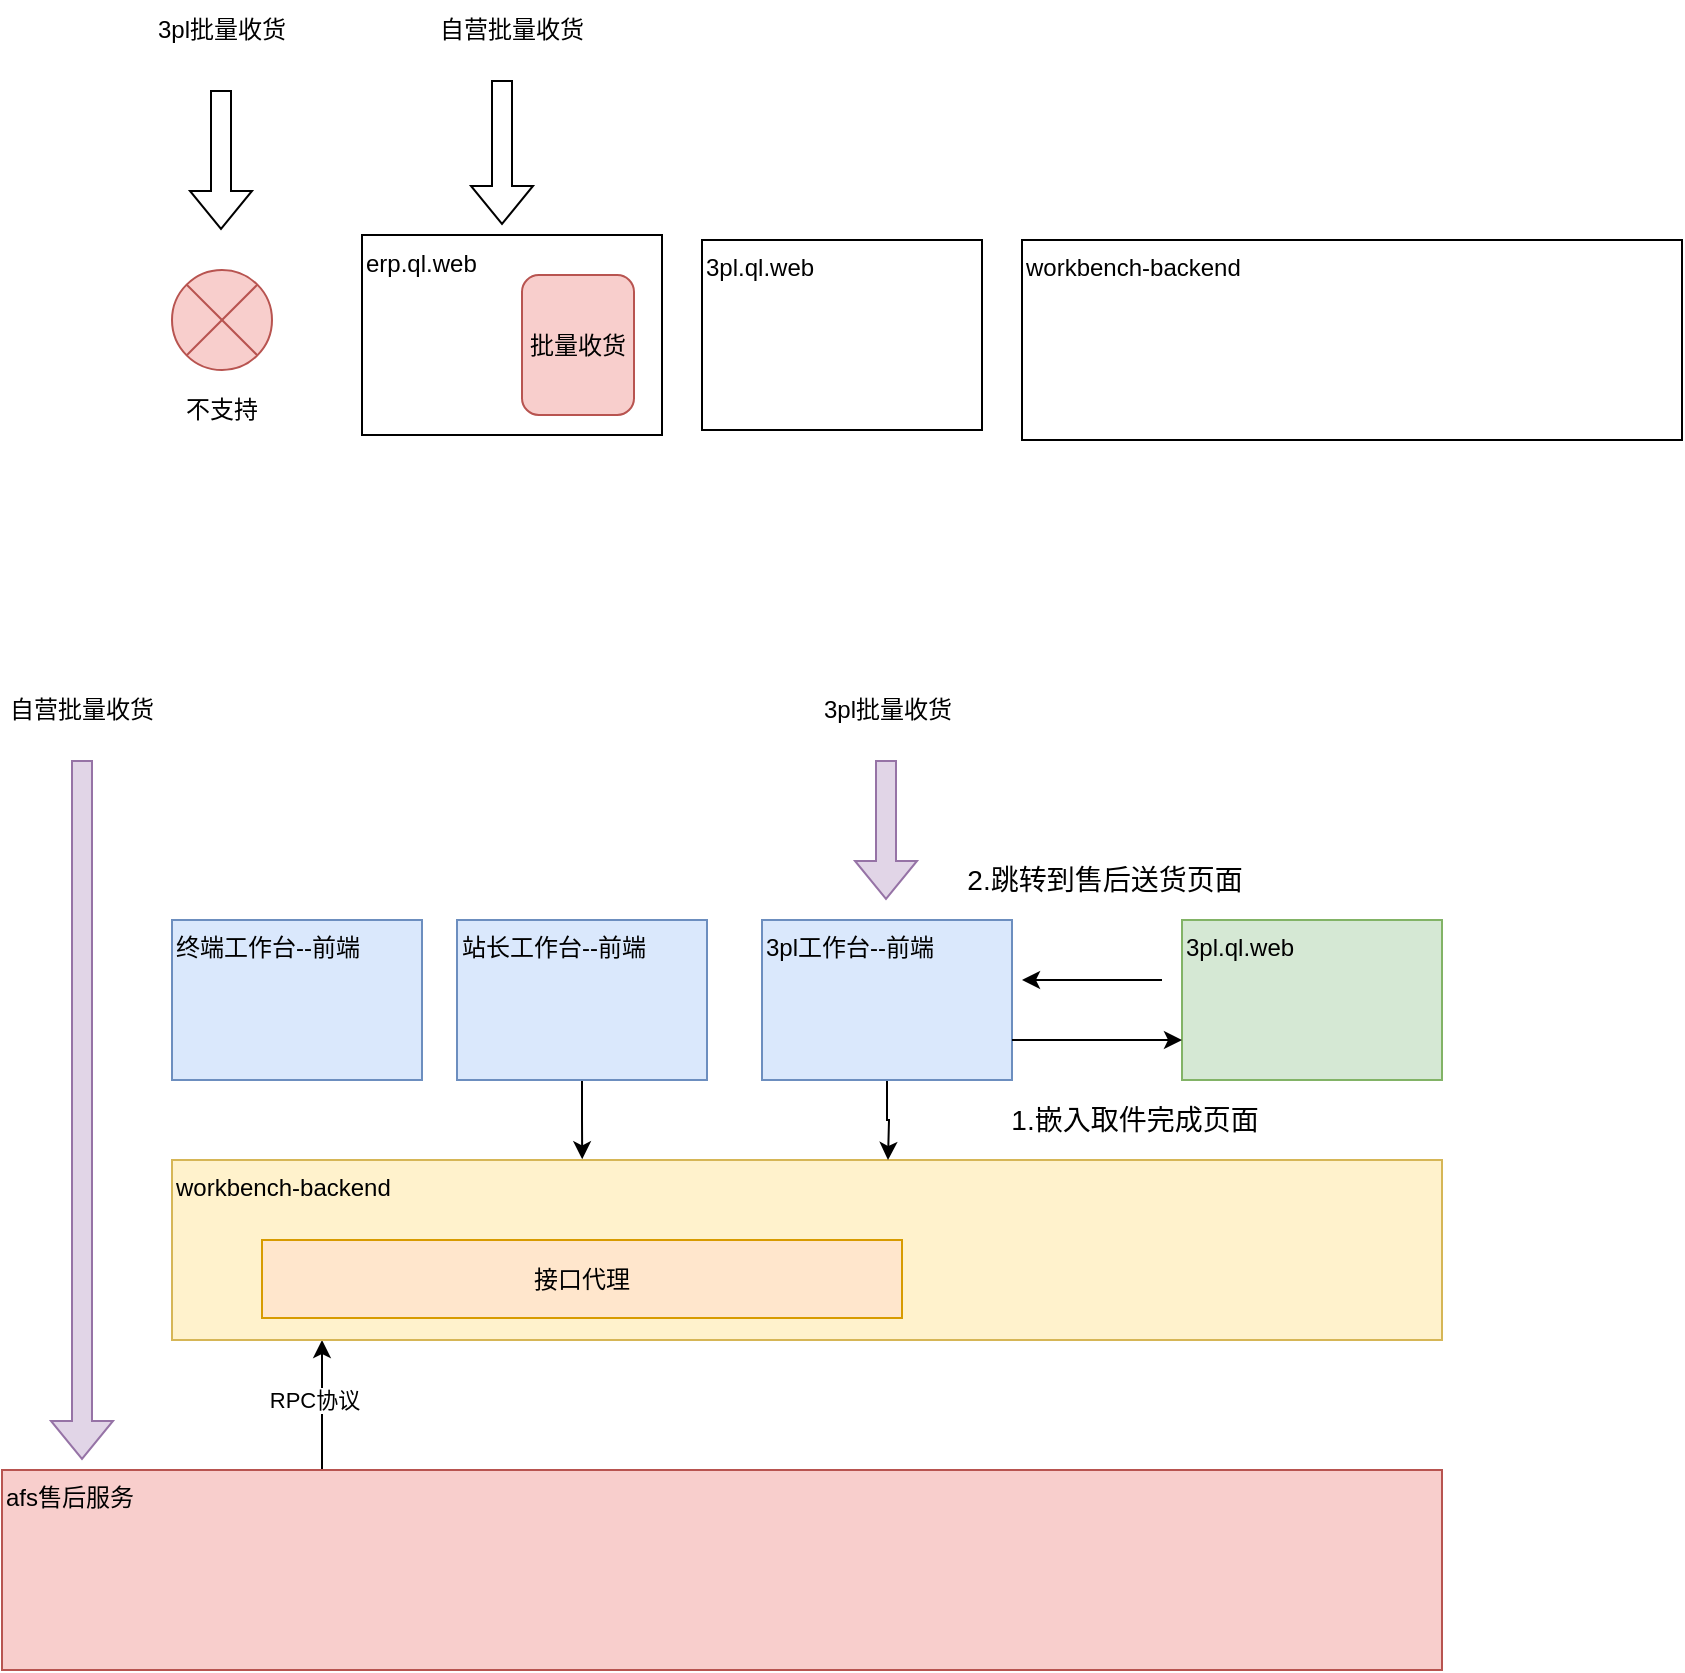 <mxfile version="21.6.8" type="github">
  <diagram name="第 1 页" id="qFpGvzaHprqfMkJgdwMV">
    <mxGraphModel dx="2396" dy="820" grid="1" gridSize="10" guides="1" tooltips="1" connect="1" arrows="1" fold="1" page="1" pageScale="1" pageWidth="827" pageHeight="1169" math="0" shadow="0">
      <root>
        <mxCell id="0" />
        <mxCell id="1" parent="0" />
        <mxCell id="-93Qaf93hbT0Tz9RRjwY-1" value="erp.ql.web" style="rounded=0;whiteSpace=wrap;html=1;verticalAlign=top;align=left;" vertex="1" parent="1">
          <mxGeometry x="-330" y="687.5" width="150" height="100" as="geometry" />
        </mxCell>
        <mxCell id="-93Qaf93hbT0Tz9RRjwY-2" value="3pl.ql.web" style="rounded=0;whiteSpace=wrap;html=1;verticalAlign=top;align=left;" vertex="1" parent="1">
          <mxGeometry x="-160" y="690" width="140" height="95" as="geometry" />
        </mxCell>
        <mxCell id="-93Qaf93hbT0Tz9RRjwY-3" value="workbench-backend" style="rounded=0;whiteSpace=wrap;html=1;align=left;verticalAlign=top;" vertex="1" parent="1">
          <mxGeometry y="690" width="330" height="100" as="geometry" />
        </mxCell>
        <mxCell id="-93Qaf93hbT0Tz9RRjwY-4" value="批量收货" style="rounded=1;whiteSpace=wrap;html=1;fillColor=#f8cecc;strokeColor=#b85450;" vertex="1" parent="1">
          <mxGeometry x="-250" y="707.5" width="56" height="70" as="geometry" />
        </mxCell>
        <mxCell id="-93Qaf93hbT0Tz9RRjwY-7" value="" style="shape=flexArrow;endArrow=classic;html=1;rounded=0;" edge="1" parent="1">
          <mxGeometry width="50" height="50" relative="1" as="geometry">
            <mxPoint x="-260" y="610" as="sourcePoint" />
            <mxPoint x="-260" y="682.5" as="targetPoint" />
          </mxGeometry>
        </mxCell>
        <mxCell id="-93Qaf93hbT0Tz9RRjwY-8" value="" style="shape=flexArrow;endArrow=classic;html=1;rounded=0;" edge="1" parent="1">
          <mxGeometry width="50" height="50" relative="1" as="geometry">
            <mxPoint x="-400.5" y="615" as="sourcePoint" />
            <mxPoint x="-400.5" y="685" as="targetPoint" />
          </mxGeometry>
        </mxCell>
        <mxCell id="-93Qaf93hbT0Tz9RRjwY-9" value="3pl批量收货" style="text;html=1;strokeColor=none;fillColor=none;align=center;verticalAlign=middle;whiteSpace=wrap;rounded=0;" vertex="1" parent="1">
          <mxGeometry x="-440" y="570" width="80" height="30" as="geometry" />
        </mxCell>
        <mxCell id="-93Qaf93hbT0Tz9RRjwY-10" value="自营批量收货" style="text;html=1;strokeColor=none;fillColor=none;align=center;verticalAlign=middle;whiteSpace=wrap;rounded=0;" vertex="1" parent="1">
          <mxGeometry x="-295" y="570" width="80" height="30" as="geometry" />
        </mxCell>
        <mxCell id="-93Qaf93hbT0Tz9RRjwY-11" value="" style="shape=sumEllipse;perimeter=ellipsePerimeter;whiteSpace=wrap;html=1;backgroundOutline=1;fillColor=#f8cecc;strokeColor=#b85450;" vertex="1" parent="1">
          <mxGeometry x="-425" y="705" width="50" height="50" as="geometry" />
        </mxCell>
        <mxCell id="-93Qaf93hbT0Tz9RRjwY-12" value="不支持" style="text;html=1;strokeColor=none;fillColor=none;align=center;verticalAlign=middle;whiteSpace=wrap;rounded=0;" vertex="1" parent="1">
          <mxGeometry x="-440" y="760" width="80" height="30" as="geometry" />
        </mxCell>
        <mxCell id="-93Qaf93hbT0Tz9RRjwY-27" value="" style="edgeStyle=orthogonalEdgeStyle;rounded=0;orthogonalLoop=1;jettySize=auto;html=1;" edge="1" parent="1" source="-93Qaf93hbT0Tz9RRjwY-13" target="-93Qaf93hbT0Tz9RRjwY-15">
          <mxGeometry relative="1" as="geometry">
            <Array as="points">
              <mxPoint x="-350" y="1250" />
              <mxPoint x="-350" y="1250" />
            </Array>
          </mxGeometry>
        </mxCell>
        <mxCell id="-93Qaf93hbT0Tz9RRjwY-40" value="RPC协议" style="edgeLabel;html=1;align=center;verticalAlign=middle;resizable=0;points=[];" vertex="1" connectable="0" parent="-93Qaf93hbT0Tz9RRjwY-27">
          <mxGeometry x="0.075" y="4" relative="1" as="geometry">
            <mxPoint as="offset" />
          </mxGeometry>
        </mxCell>
        <mxCell id="-93Qaf93hbT0Tz9RRjwY-13" value="afs售后服务" style="rounded=0;whiteSpace=wrap;html=1;verticalAlign=top;align=left;fillColor=#f8cecc;strokeColor=#b85450;" vertex="1" parent="1">
          <mxGeometry x="-510" y="1305" width="720" height="100" as="geometry" />
        </mxCell>
        <mxCell id="-93Qaf93hbT0Tz9RRjwY-14" value="3pl.ql.web" style="rounded=0;whiteSpace=wrap;html=1;verticalAlign=top;align=left;fillColor=#d5e8d4;strokeColor=#82b366;" vertex="1" parent="1">
          <mxGeometry x="80" y="1030" width="130" height="80" as="geometry" />
        </mxCell>
        <mxCell id="-93Qaf93hbT0Tz9RRjwY-15" value="workbench-backend" style="rounded=0;whiteSpace=wrap;html=1;align=left;verticalAlign=top;fillColor=#fff2cc;strokeColor=#d6b656;" vertex="1" parent="1">
          <mxGeometry x="-425" y="1150" width="635" height="90" as="geometry" />
        </mxCell>
        <mxCell id="-93Qaf93hbT0Tz9RRjwY-18" value="终端工作台--前端" style="rounded=0;whiteSpace=wrap;html=1;align=left;verticalAlign=top;fillColor=#dae8fc;strokeColor=#6c8ebf;" vertex="1" parent="1">
          <mxGeometry x="-425" y="1030" width="125" height="80" as="geometry" />
        </mxCell>
        <mxCell id="-93Qaf93hbT0Tz9RRjwY-26" value="" style="edgeStyle=orthogonalEdgeStyle;rounded=0;orthogonalLoop=1;jettySize=auto;html=1;entryX=0.323;entryY=-0.004;entryDx=0;entryDy=0;entryPerimeter=0;" edge="1" parent="1" source="-93Qaf93hbT0Tz9RRjwY-19" target="-93Qaf93hbT0Tz9RRjwY-15">
          <mxGeometry relative="1" as="geometry" />
        </mxCell>
        <mxCell id="-93Qaf93hbT0Tz9RRjwY-19" value="站长工作台--前端" style="rounded=0;whiteSpace=wrap;html=1;align=left;verticalAlign=top;fillColor=#dae8fc;strokeColor=#6c8ebf;" vertex="1" parent="1">
          <mxGeometry x="-282.5" y="1030" width="125" height="80" as="geometry" />
        </mxCell>
        <mxCell id="-93Qaf93hbT0Tz9RRjwY-30" value="" style="edgeStyle=orthogonalEdgeStyle;rounded=0;orthogonalLoop=1;jettySize=auto;html=1;" edge="1" parent="1" source="-93Qaf93hbT0Tz9RRjwY-20">
          <mxGeometry relative="1" as="geometry">
            <mxPoint x="-67" y="1150" as="targetPoint" />
          </mxGeometry>
        </mxCell>
        <mxCell id="-93Qaf93hbT0Tz9RRjwY-20" value="3pl工作台--前端" style="rounded=0;whiteSpace=wrap;html=1;align=left;verticalAlign=top;fillColor=#dae8fc;strokeColor=#6c8ebf;" vertex="1" parent="1">
          <mxGeometry x="-130" y="1030" width="125" height="80" as="geometry" />
        </mxCell>
        <mxCell id="-93Qaf93hbT0Tz9RRjwY-21" value="" style="shape=flexArrow;endArrow=classic;html=1;rounded=0;fillColor=#e1d5e7;strokeColor=#9673a6;" edge="1" parent="1">
          <mxGeometry width="50" height="50" relative="1" as="geometry">
            <mxPoint x="-470" y="950" as="sourcePoint" />
            <mxPoint x="-470" y="1300" as="targetPoint" />
          </mxGeometry>
        </mxCell>
        <mxCell id="-93Qaf93hbT0Tz9RRjwY-24" value="" style="shape=flexArrow;endArrow=classic;html=1;rounded=0;fillColor=#e1d5e7;strokeColor=#9673a6;" edge="1" parent="1">
          <mxGeometry width="50" height="50" relative="1" as="geometry">
            <mxPoint x="-68" y="950" as="sourcePoint" />
            <mxPoint x="-68" y="1020" as="targetPoint" />
          </mxGeometry>
        </mxCell>
        <mxCell id="-93Qaf93hbT0Tz9RRjwY-25" value="3pl批量收货" style="text;html=1;strokeColor=none;fillColor=none;align=center;verticalAlign=middle;whiteSpace=wrap;rounded=0;" vertex="1" parent="1">
          <mxGeometry x="-107.5" y="910" width="80" height="30" as="geometry" />
        </mxCell>
        <mxCell id="-93Qaf93hbT0Tz9RRjwY-29" value="接口代理" style="rounded=0;whiteSpace=wrap;html=1;fillColor=#ffe6cc;strokeColor=#d79b00;" vertex="1" parent="1">
          <mxGeometry x="-380" y="1190" width="320" height="39" as="geometry" />
        </mxCell>
        <mxCell id="-93Qaf93hbT0Tz9RRjwY-32" value="" style="endArrow=classic;html=1;rounded=0;exitX=1;exitY=0.75;exitDx=0;exitDy=0;" edge="1" parent="1" source="-93Qaf93hbT0Tz9RRjwY-20">
          <mxGeometry width="50" height="50" relative="1" as="geometry">
            <mxPoint x="90" y="1040" as="sourcePoint" />
            <mxPoint x="80" y="1090" as="targetPoint" />
            <Array as="points">
              <mxPoint x="80" y="1090" />
            </Array>
          </mxGeometry>
        </mxCell>
        <mxCell id="-93Qaf93hbT0Tz9RRjwY-33" value="1.嵌入取件完成页面" style="edgeLabel;html=1;align=center;verticalAlign=middle;resizable=0;points=[];fontSize=14;" vertex="1" connectable="0" parent="-93Qaf93hbT0Tz9RRjwY-32">
          <mxGeometry x="-0.802" y="-1" relative="1" as="geometry">
            <mxPoint x="52" y="39" as="offset" />
          </mxGeometry>
        </mxCell>
        <mxCell id="-93Qaf93hbT0Tz9RRjwY-36" value="" style="endArrow=classic;html=1;rounded=0;" edge="1" parent="1">
          <mxGeometry width="50" height="50" relative="1" as="geometry">
            <mxPoint x="70" y="1060" as="sourcePoint" />
            <mxPoint y="1060" as="targetPoint" />
          </mxGeometry>
        </mxCell>
        <mxCell id="-93Qaf93hbT0Tz9RRjwY-38" value="2.跳转到售后送货页面" style="edgeLabel;html=1;align=center;verticalAlign=middle;resizable=0;points=[];fontSize=14;" vertex="1" connectable="0" parent="-93Qaf93hbT0Tz9RRjwY-36">
          <mxGeometry x="0.073" y="-3" relative="1" as="geometry">
            <mxPoint x="8" y="-47" as="offset" />
          </mxGeometry>
        </mxCell>
        <mxCell id="-93Qaf93hbT0Tz9RRjwY-41" value="自营批量收货" style="text;html=1;strokeColor=none;fillColor=none;align=center;verticalAlign=middle;whiteSpace=wrap;rounded=0;" vertex="1" parent="1">
          <mxGeometry x="-510" y="910" width="80" height="30" as="geometry" />
        </mxCell>
      </root>
    </mxGraphModel>
  </diagram>
</mxfile>

